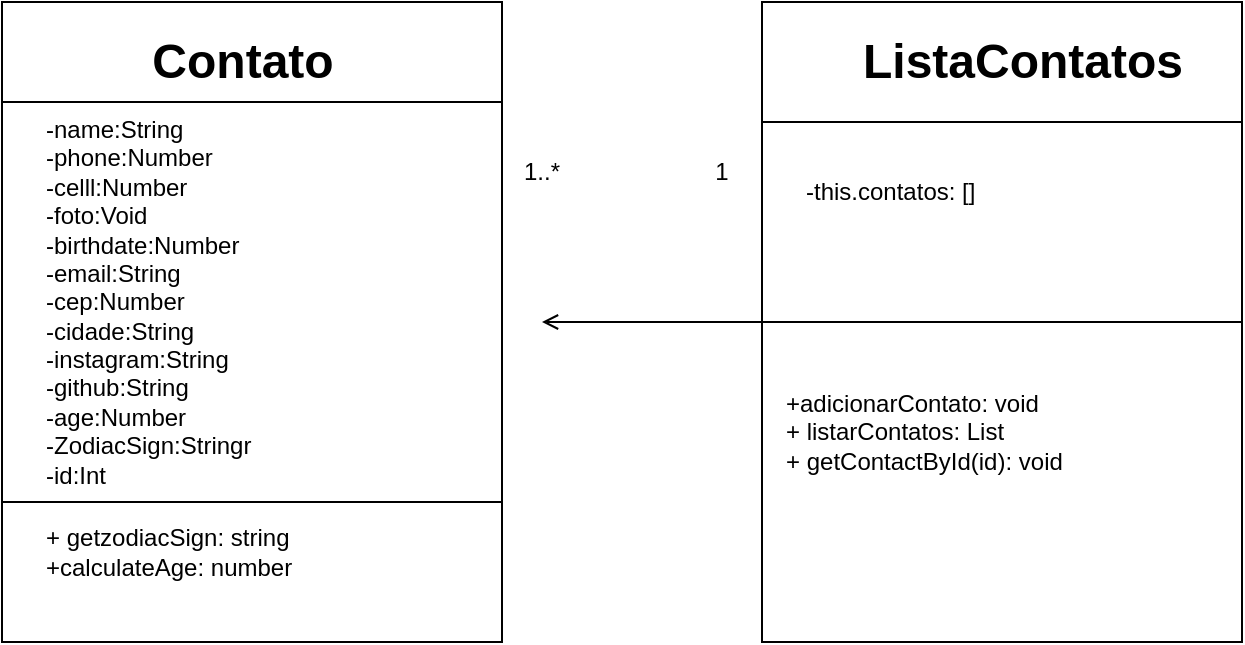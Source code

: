 <mxfile>
    <diagram id="z8wOh6mG3ctQaSaYqsU-" name="Página-1">
        <mxGraphModel dx="1139" dy="642" grid="1" gridSize="10" guides="1" tooltips="1" connect="1" arrows="1" fold="1" page="1" pageScale="1" pageWidth="827" pageHeight="1169" math="0" shadow="0">
            <root>
                <mxCell id="0"/>
                <mxCell id="1" parent="0"/>
                <mxCell id="29" style="edgeStyle=none;html=1;endArrow=open;endFill=0;" parent="1" source="2" edge="1">
                    <mxGeometry relative="1" as="geometry">
                        <mxPoint x="370" y="240" as="targetPoint"/>
                    </mxGeometry>
                </mxCell>
                <mxCell id="2" value="" style="rounded=0;whiteSpace=wrap;html=1;" parent="1" vertex="1">
                    <mxGeometry x="480" y="80" width="240" height="320" as="geometry"/>
                </mxCell>
                <mxCell id="3" value="" style="rounded=0;whiteSpace=wrap;html=1;" parent="1" vertex="1">
                    <mxGeometry x="100" y="80" width="250" height="320" as="geometry"/>
                </mxCell>
                <mxCell id="7" value="+ getzodiacSign: string&lt;br&gt;+calculateAge: number" style="text;html=1;strokeColor=none;fillColor=none;align=left;verticalAlign=middle;whiteSpace=wrap;rounded=0;" parent="1" vertex="1">
                    <mxGeometry x="120" y="330" width="210" height="50" as="geometry"/>
                </mxCell>
                <mxCell id="8" value="" style="rounded=0;whiteSpace=wrap;html=1;" parent="1" vertex="1">
                    <mxGeometry x="100" y="130" width="250" height="200" as="geometry"/>
                </mxCell>
                <mxCell id="11" value="" style="rounded=0;whiteSpace=wrap;html=1;" parent="1" vertex="1">
                    <mxGeometry x="480" y="140" width="240" height="100" as="geometry"/>
                </mxCell>
                <mxCell id="14" value="-name:String&lt;br&gt;-phone:Number&lt;br&gt;-celll:Number&lt;br&gt;-foto:Void&lt;br&gt;-birthdate:Number&lt;br&gt;-email:String&lt;br&gt;-cep:Number&lt;br&gt;-cidade:String&lt;br&gt;-instagram:String&lt;br&gt;-github:String&lt;br&gt;-age:Number&lt;br&gt;-ZodiacSign:Stringr&lt;br&gt;-id:Int" style="text;html=1;strokeColor=none;fillColor=none;align=left;verticalAlign=middle;whiteSpace=wrap;rounded=0;" parent="1" vertex="1">
                    <mxGeometry x="120" y="130" width="180" height="200" as="geometry"/>
                </mxCell>
                <mxCell id="15" value="-this.contatos: []" style="text;html=1;strokeColor=none;fillColor=none;align=left;verticalAlign=middle;whiteSpace=wrap;rounded=0;" parent="1" vertex="1">
                    <mxGeometry x="500" y="160" width="170" height="30" as="geometry"/>
                </mxCell>
                <mxCell id="16" value="+adicionarContato: void&lt;br&gt;+&amp;nbsp;listarContatos: List&lt;br&gt;+&amp;nbsp;getContactById(id): void" style="text;html=1;strokeColor=none;fillColor=none;align=left;verticalAlign=middle;whiteSpace=wrap;rounded=0;" parent="1" vertex="1">
                    <mxGeometry x="490" y="250" width="230" height="90" as="geometry"/>
                </mxCell>
                <mxCell id="19" value="Contato" style="text;strokeColor=none;fillColor=none;html=1;fontSize=24;fontStyle=1;verticalAlign=middle;align=center;" parent="1" vertex="1">
                    <mxGeometry x="170" y="90" width="100" height="40" as="geometry"/>
                </mxCell>
                <mxCell id="21" value="ListaContatos" style="text;strokeColor=none;fillColor=none;html=1;fontSize=24;fontStyle=1;verticalAlign=middle;align=center;" parent="1" vertex="1">
                    <mxGeometry x="560" y="90" width="100" height="40" as="geometry"/>
                </mxCell>
                <mxCell id="26" value="1..*" style="text;html=1;strokeColor=none;fillColor=none;align=center;verticalAlign=middle;whiteSpace=wrap;rounded=0;" parent="1" vertex="1">
                    <mxGeometry x="340" y="150" width="60" height="30" as="geometry"/>
                </mxCell>
                <mxCell id="27" value="1" style="text;html=1;strokeColor=none;fillColor=none;align=center;verticalAlign=middle;whiteSpace=wrap;rounded=0;" parent="1" vertex="1">
                    <mxGeometry x="430" y="150" width="60" height="30" as="geometry"/>
                </mxCell>
            </root>
        </mxGraphModel>
    </diagram>
</mxfile>